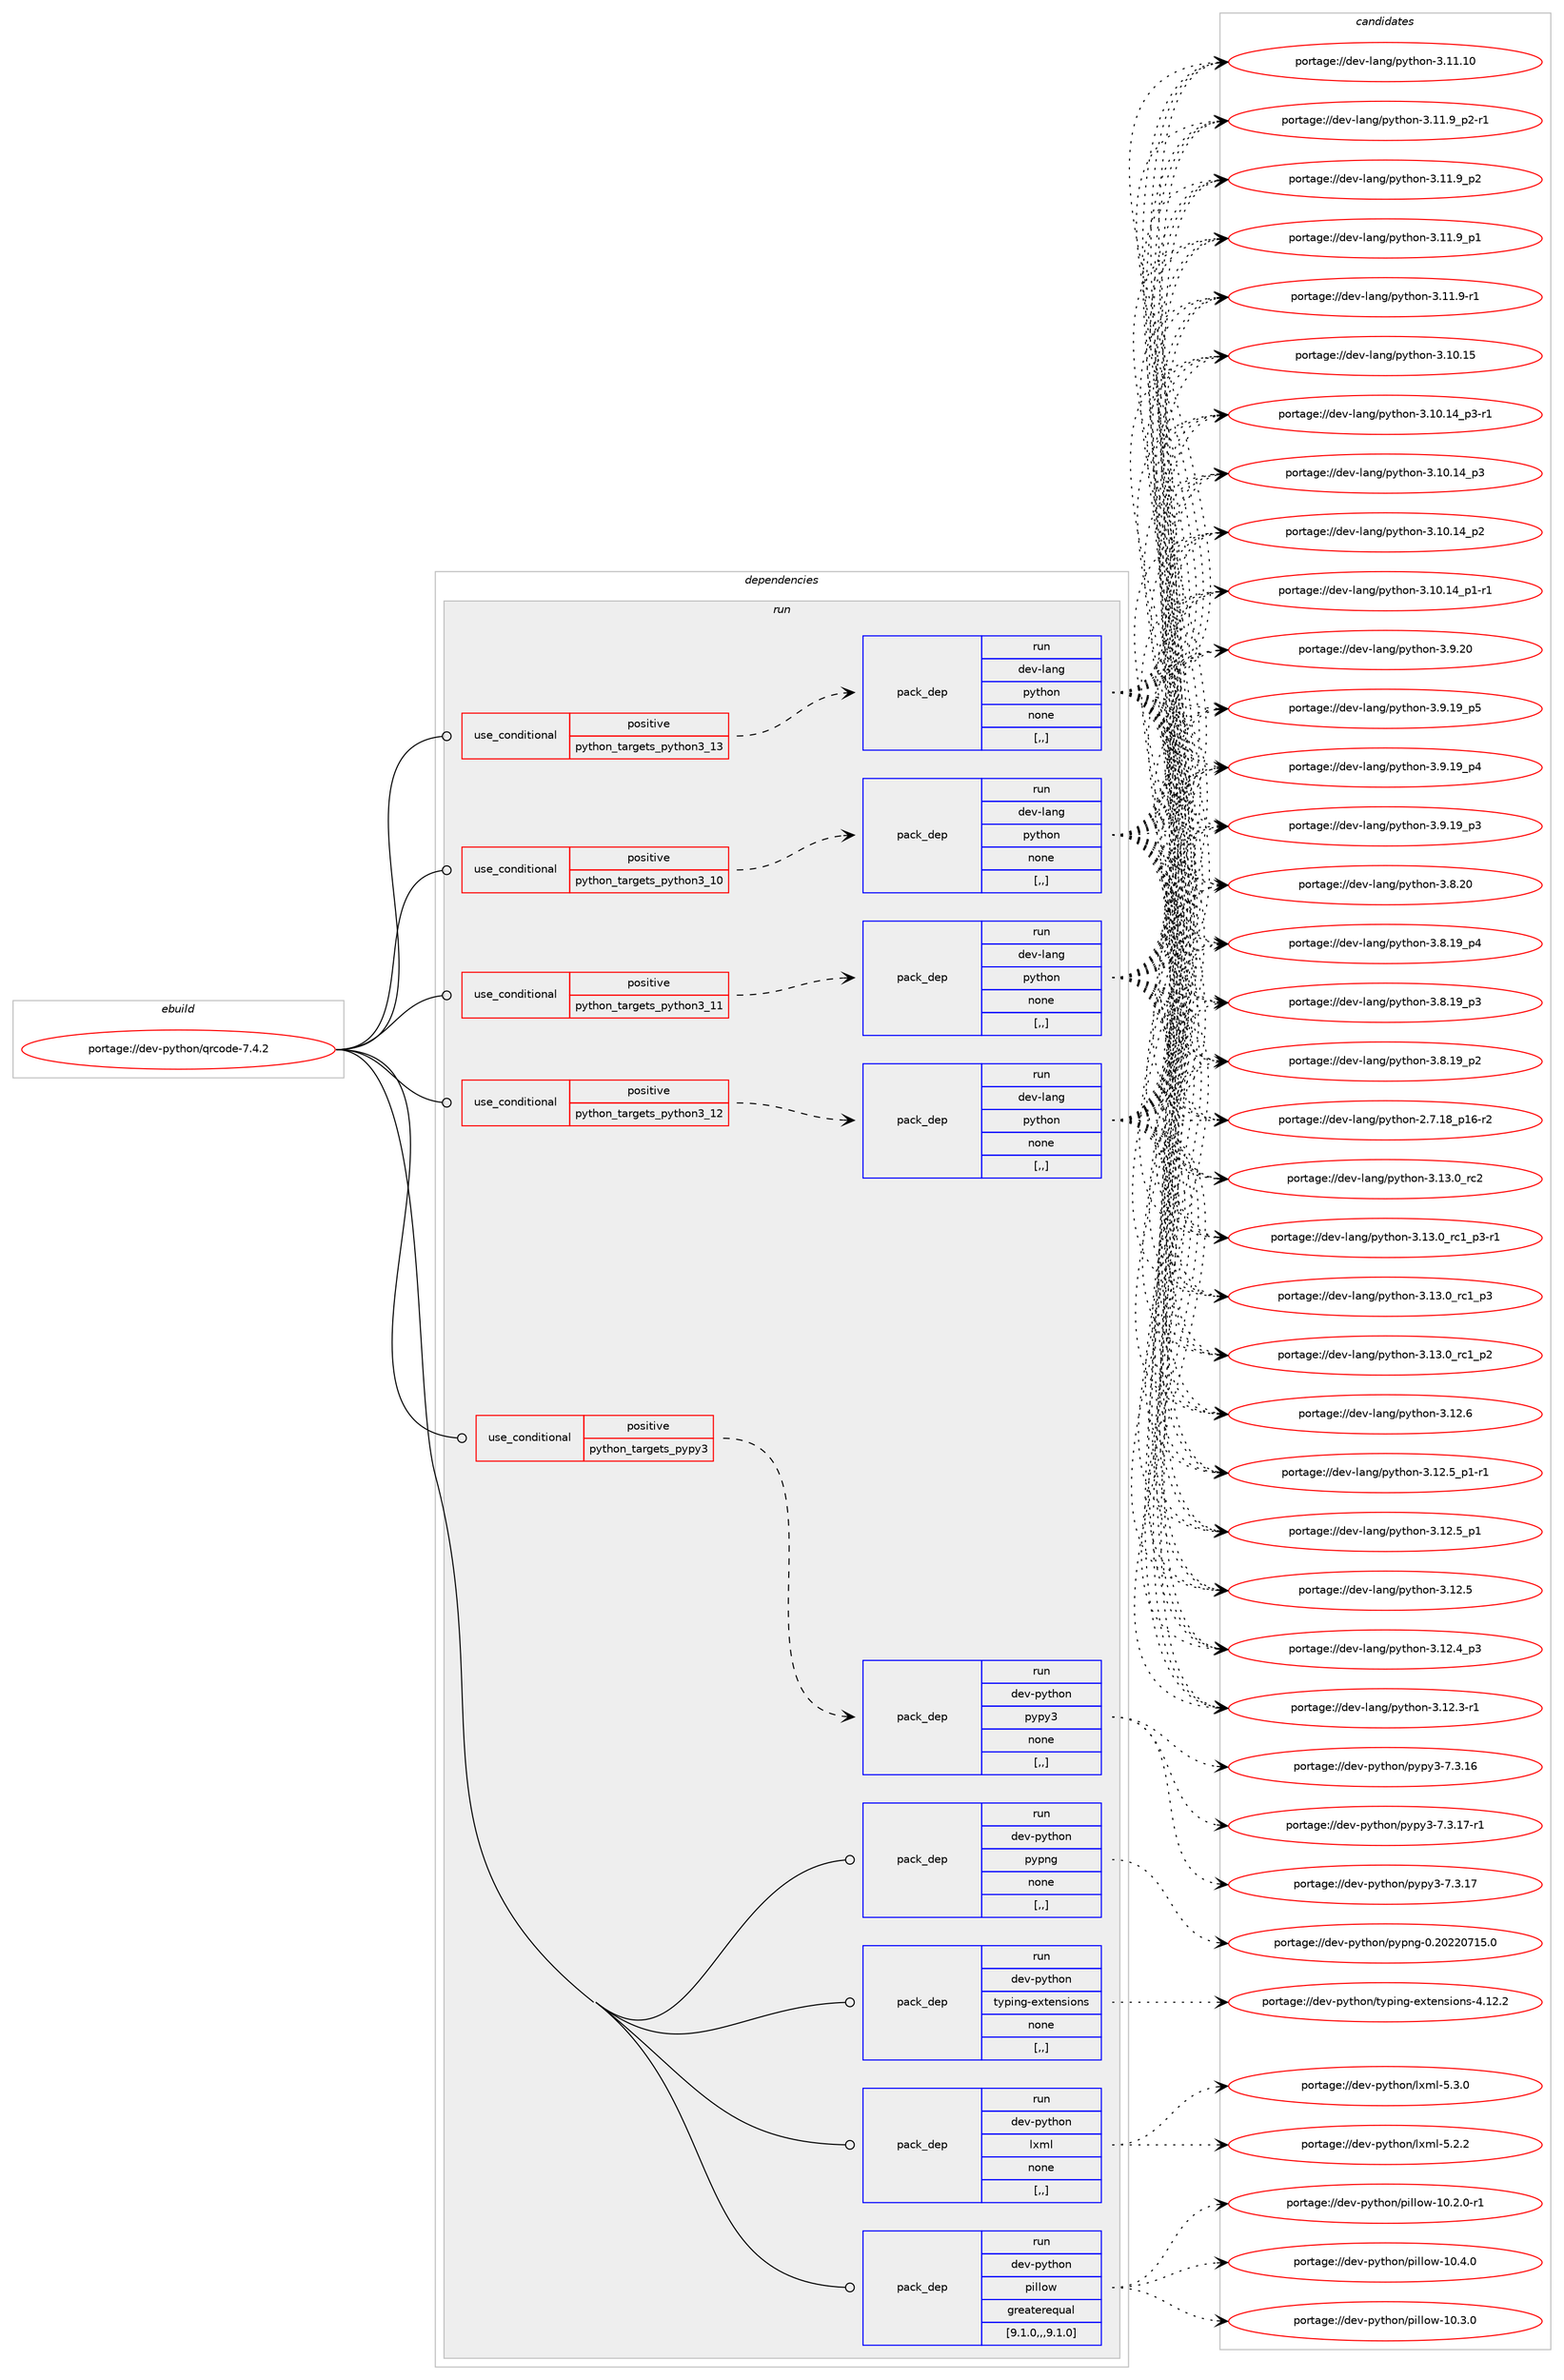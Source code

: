 digraph prolog {

# *************
# Graph options
# *************

newrank=true;
concentrate=true;
compound=true;
graph [rankdir=LR,fontname=Helvetica,fontsize=10,ranksep=1.5];#, ranksep=2.5, nodesep=0.2];
edge  [arrowhead=vee];
node  [fontname=Helvetica,fontsize=10];

# **********
# The ebuild
# **********

subgraph cluster_leftcol {
color=gray;
label=<<i>ebuild</i>>;
id [label="portage://dev-python/qrcode-7.4.2", color=red, width=4, href="../dev-python/qrcode-7.4.2.svg"];
}

# ****************
# The dependencies
# ****************

subgraph cluster_midcol {
color=gray;
label=<<i>dependencies</i>>;
subgraph cluster_compile {
fillcolor="#eeeeee";
style=filled;
label=<<i>compile</i>>;
}
subgraph cluster_compileandrun {
fillcolor="#eeeeee";
style=filled;
label=<<i>compile and run</i>>;
}
subgraph cluster_run {
fillcolor="#eeeeee";
style=filled;
label=<<i>run</i>>;
subgraph cond169404 {
dependency656616 [label=<<TABLE BORDER="0" CELLBORDER="1" CELLSPACING="0" CELLPADDING="4"><TR><TD ROWSPAN="3" CELLPADDING="10">use_conditional</TD></TR><TR><TD>positive</TD></TR><TR><TD>python_targets_pypy3</TD></TR></TABLE>>, shape=none, color=red];
subgraph pack482350 {
dependency656617 [label=<<TABLE BORDER="0" CELLBORDER="1" CELLSPACING="0" CELLPADDING="4" WIDTH="220"><TR><TD ROWSPAN="6" CELLPADDING="30">pack_dep</TD></TR><TR><TD WIDTH="110">run</TD></TR><TR><TD>dev-python</TD></TR><TR><TD>pypy3</TD></TR><TR><TD>none</TD></TR><TR><TD>[,,]</TD></TR></TABLE>>, shape=none, color=blue];
}
dependency656616:e -> dependency656617:w [weight=20,style="dashed",arrowhead="vee"];
}
id:e -> dependency656616:w [weight=20,style="solid",arrowhead="odot"];
subgraph cond169405 {
dependency656618 [label=<<TABLE BORDER="0" CELLBORDER="1" CELLSPACING="0" CELLPADDING="4"><TR><TD ROWSPAN="3" CELLPADDING="10">use_conditional</TD></TR><TR><TD>positive</TD></TR><TR><TD>python_targets_python3_10</TD></TR></TABLE>>, shape=none, color=red];
subgraph pack482351 {
dependency656619 [label=<<TABLE BORDER="0" CELLBORDER="1" CELLSPACING="0" CELLPADDING="4" WIDTH="220"><TR><TD ROWSPAN="6" CELLPADDING="30">pack_dep</TD></TR><TR><TD WIDTH="110">run</TD></TR><TR><TD>dev-lang</TD></TR><TR><TD>python</TD></TR><TR><TD>none</TD></TR><TR><TD>[,,]</TD></TR></TABLE>>, shape=none, color=blue];
}
dependency656618:e -> dependency656619:w [weight=20,style="dashed",arrowhead="vee"];
}
id:e -> dependency656618:w [weight=20,style="solid",arrowhead="odot"];
subgraph cond169406 {
dependency656620 [label=<<TABLE BORDER="0" CELLBORDER="1" CELLSPACING="0" CELLPADDING="4"><TR><TD ROWSPAN="3" CELLPADDING="10">use_conditional</TD></TR><TR><TD>positive</TD></TR><TR><TD>python_targets_python3_11</TD></TR></TABLE>>, shape=none, color=red];
subgraph pack482352 {
dependency656621 [label=<<TABLE BORDER="0" CELLBORDER="1" CELLSPACING="0" CELLPADDING="4" WIDTH="220"><TR><TD ROWSPAN="6" CELLPADDING="30">pack_dep</TD></TR><TR><TD WIDTH="110">run</TD></TR><TR><TD>dev-lang</TD></TR><TR><TD>python</TD></TR><TR><TD>none</TD></TR><TR><TD>[,,]</TD></TR></TABLE>>, shape=none, color=blue];
}
dependency656620:e -> dependency656621:w [weight=20,style="dashed",arrowhead="vee"];
}
id:e -> dependency656620:w [weight=20,style="solid",arrowhead="odot"];
subgraph cond169407 {
dependency656622 [label=<<TABLE BORDER="0" CELLBORDER="1" CELLSPACING="0" CELLPADDING="4"><TR><TD ROWSPAN="3" CELLPADDING="10">use_conditional</TD></TR><TR><TD>positive</TD></TR><TR><TD>python_targets_python3_12</TD></TR></TABLE>>, shape=none, color=red];
subgraph pack482353 {
dependency656623 [label=<<TABLE BORDER="0" CELLBORDER="1" CELLSPACING="0" CELLPADDING="4" WIDTH="220"><TR><TD ROWSPAN="6" CELLPADDING="30">pack_dep</TD></TR><TR><TD WIDTH="110">run</TD></TR><TR><TD>dev-lang</TD></TR><TR><TD>python</TD></TR><TR><TD>none</TD></TR><TR><TD>[,,]</TD></TR></TABLE>>, shape=none, color=blue];
}
dependency656622:e -> dependency656623:w [weight=20,style="dashed",arrowhead="vee"];
}
id:e -> dependency656622:w [weight=20,style="solid",arrowhead="odot"];
subgraph cond169408 {
dependency656624 [label=<<TABLE BORDER="0" CELLBORDER="1" CELLSPACING="0" CELLPADDING="4"><TR><TD ROWSPAN="3" CELLPADDING="10">use_conditional</TD></TR><TR><TD>positive</TD></TR><TR><TD>python_targets_python3_13</TD></TR></TABLE>>, shape=none, color=red];
subgraph pack482354 {
dependency656625 [label=<<TABLE BORDER="0" CELLBORDER="1" CELLSPACING="0" CELLPADDING="4" WIDTH="220"><TR><TD ROWSPAN="6" CELLPADDING="30">pack_dep</TD></TR><TR><TD WIDTH="110">run</TD></TR><TR><TD>dev-lang</TD></TR><TR><TD>python</TD></TR><TR><TD>none</TD></TR><TR><TD>[,,]</TD></TR></TABLE>>, shape=none, color=blue];
}
dependency656624:e -> dependency656625:w [weight=20,style="dashed",arrowhead="vee"];
}
id:e -> dependency656624:w [weight=20,style="solid",arrowhead="odot"];
subgraph pack482355 {
dependency656626 [label=<<TABLE BORDER="0" CELLBORDER="1" CELLSPACING="0" CELLPADDING="4" WIDTH="220"><TR><TD ROWSPAN="6" CELLPADDING="30">pack_dep</TD></TR><TR><TD WIDTH="110">run</TD></TR><TR><TD>dev-python</TD></TR><TR><TD>lxml</TD></TR><TR><TD>none</TD></TR><TR><TD>[,,]</TD></TR></TABLE>>, shape=none, color=blue];
}
id:e -> dependency656626:w [weight=20,style="solid",arrowhead="odot"];
subgraph pack482356 {
dependency656627 [label=<<TABLE BORDER="0" CELLBORDER="1" CELLSPACING="0" CELLPADDING="4" WIDTH="220"><TR><TD ROWSPAN="6" CELLPADDING="30">pack_dep</TD></TR><TR><TD WIDTH="110">run</TD></TR><TR><TD>dev-python</TD></TR><TR><TD>pillow</TD></TR><TR><TD>greaterequal</TD></TR><TR><TD>[9.1.0,,,9.1.0]</TD></TR></TABLE>>, shape=none, color=blue];
}
id:e -> dependency656627:w [weight=20,style="solid",arrowhead="odot"];
subgraph pack482357 {
dependency656628 [label=<<TABLE BORDER="0" CELLBORDER="1" CELLSPACING="0" CELLPADDING="4" WIDTH="220"><TR><TD ROWSPAN="6" CELLPADDING="30">pack_dep</TD></TR><TR><TD WIDTH="110">run</TD></TR><TR><TD>dev-python</TD></TR><TR><TD>pypng</TD></TR><TR><TD>none</TD></TR><TR><TD>[,,]</TD></TR></TABLE>>, shape=none, color=blue];
}
id:e -> dependency656628:w [weight=20,style="solid",arrowhead="odot"];
subgraph pack482358 {
dependency656629 [label=<<TABLE BORDER="0" CELLBORDER="1" CELLSPACING="0" CELLPADDING="4" WIDTH="220"><TR><TD ROWSPAN="6" CELLPADDING="30">pack_dep</TD></TR><TR><TD WIDTH="110">run</TD></TR><TR><TD>dev-python</TD></TR><TR><TD>typing-extensions</TD></TR><TR><TD>none</TD></TR><TR><TD>[,,]</TD></TR></TABLE>>, shape=none, color=blue];
}
id:e -> dependency656629:w [weight=20,style="solid",arrowhead="odot"];
}
}

# **************
# The candidates
# **************

subgraph cluster_choices {
rank=same;
color=gray;
label=<<i>candidates</i>>;

subgraph choice482350 {
color=black;
nodesep=1;
choice100101118451121211161041111104711212111212151455546514649554511449 [label="portage://dev-python/pypy3-7.3.17-r1", color=red, width=4,href="../dev-python/pypy3-7.3.17-r1.svg"];
choice10010111845112121116104111110471121211121215145554651464955 [label="portage://dev-python/pypy3-7.3.17", color=red, width=4,href="../dev-python/pypy3-7.3.17.svg"];
choice10010111845112121116104111110471121211121215145554651464954 [label="portage://dev-python/pypy3-7.3.16", color=red, width=4,href="../dev-python/pypy3-7.3.16.svg"];
dependency656617:e -> choice100101118451121211161041111104711212111212151455546514649554511449:w [style=dotted,weight="100"];
dependency656617:e -> choice10010111845112121116104111110471121211121215145554651464955:w [style=dotted,weight="100"];
dependency656617:e -> choice10010111845112121116104111110471121211121215145554651464954:w [style=dotted,weight="100"];
}
subgraph choice482351 {
color=black;
nodesep=1;
choice10010111845108971101034711212111610411111045514649514648951149950 [label="portage://dev-lang/python-3.13.0_rc2", color=red, width=4,href="../dev-lang/python-3.13.0_rc2.svg"];
choice1001011184510897110103471121211161041111104551464951464895114994995112514511449 [label="portage://dev-lang/python-3.13.0_rc1_p3-r1", color=red, width=4,href="../dev-lang/python-3.13.0_rc1_p3-r1.svg"];
choice100101118451089711010347112121116104111110455146495146489511499499511251 [label="portage://dev-lang/python-3.13.0_rc1_p3", color=red, width=4,href="../dev-lang/python-3.13.0_rc1_p3.svg"];
choice100101118451089711010347112121116104111110455146495146489511499499511250 [label="portage://dev-lang/python-3.13.0_rc1_p2", color=red, width=4,href="../dev-lang/python-3.13.0_rc1_p2.svg"];
choice10010111845108971101034711212111610411111045514649504654 [label="portage://dev-lang/python-3.12.6", color=red, width=4,href="../dev-lang/python-3.12.6.svg"];
choice1001011184510897110103471121211161041111104551464950465395112494511449 [label="portage://dev-lang/python-3.12.5_p1-r1", color=red, width=4,href="../dev-lang/python-3.12.5_p1-r1.svg"];
choice100101118451089711010347112121116104111110455146495046539511249 [label="portage://dev-lang/python-3.12.5_p1", color=red, width=4,href="../dev-lang/python-3.12.5_p1.svg"];
choice10010111845108971101034711212111610411111045514649504653 [label="portage://dev-lang/python-3.12.5", color=red, width=4,href="../dev-lang/python-3.12.5.svg"];
choice100101118451089711010347112121116104111110455146495046529511251 [label="portage://dev-lang/python-3.12.4_p3", color=red, width=4,href="../dev-lang/python-3.12.4_p3.svg"];
choice100101118451089711010347112121116104111110455146495046514511449 [label="portage://dev-lang/python-3.12.3-r1", color=red, width=4,href="../dev-lang/python-3.12.3-r1.svg"];
choice1001011184510897110103471121211161041111104551464949464948 [label="portage://dev-lang/python-3.11.10", color=red, width=4,href="../dev-lang/python-3.11.10.svg"];
choice1001011184510897110103471121211161041111104551464949465795112504511449 [label="portage://dev-lang/python-3.11.9_p2-r1", color=red, width=4,href="../dev-lang/python-3.11.9_p2-r1.svg"];
choice100101118451089711010347112121116104111110455146494946579511250 [label="portage://dev-lang/python-3.11.9_p2", color=red, width=4,href="../dev-lang/python-3.11.9_p2.svg"];
choice100101118451089711010347112121116104111110455146494946579511249 [label="portage://dev-lang/python-3.11.9_p1", color=red, width=4,href="../dev-lang/python-3.11.9_p1.svg"];
choice100101118451089711010347112121116104111110455146494946574511449 [label="portage://dev-lang/python-3.11.9-r1", color=red, width=4,href="../dev-lang/python-3.11.9-r1.svg"];
choice1001011184510897110103471121211161041111104551464948464953 [label="portage://dev-lang/python-3.10.15", color=red, width=4,href="../dev-lang/python-3.10.15.svg"];
choice100101118451089711010347112121116104111110455146494846495295112514511449 [label="portage://dev-lang/python-3.10.14_p3-r1", color=red, width=4,href="../dev-lang/python-3.10.14_p3-r1.svg"];
choice10010111845108971101034711212111610411111045514649484649529511251 [label="portage://dev-lang/python-3.10.14_p3", color=red, width=4,href="../dev-lang/python-3.10.14_p3.svg"];
choice10010111845108971101034711212111610411111045514649484649529511250 [label="portage://dev-lang/python-3.10.14_p2", color=red, width=4,href="../dev-lang/python-3.10.14_p2.svg"];
choice100101118451089711010347112121116104111110455146494846495295112494511449 [label="portage://dev-lang/python-3.10.14_p1-r1", color=red, width=4,href="../dev-lang/python-3.10.14_p1-r1.svg"];
choice10010111845108971101034711212111610411111045514657465048 [label="portage://dev-lang/python-3.9.20", color=red, width=4,href="../dev-lang/python-3.9.20.svg"];
choice100101118451089711010347112121116104111110455146574649579511253 [label="portage://dev-lang/python-3.9.19_p5", color=red, width=4,href="../dev-lang/python-3.9.19_p5.svg"];
choice100101118451089711010347112121116104111110455146574649579511252 [label="portage://dev-lang/python-3.9.19_p4", color=red, width=4,href="../dev-lang/python-3.9.19_p4.svg"];
choice100101118451089711010347112121116104111110455146574649579511251 [label="portage://dev-lang/python-3.9.19_p3", color=red, width=4,href="../dev-lang/python-3.9.19_p3.svg"];
choice10010111845108971101034711212111610411111045514656465048 [label="portage://dev-lang/python-3.8.20", color=red, width=4,href="../dev-lang/python-3.8.20.svg"];
choice100101118451089711010347112121116104111110455146564649579511252 [label="portage://dev-lang/python-3.8.19_p4", color=red, width=4,href="../dev-lang/python-3.8.19_p4.svg"];
choice100101118451089711010347112121116104111110455146564649579511251 [label="portage://dev-lang/python-3.8.19_p3", color=red, width=4,href="../dev-lang/python-3.8.19_p3.svg"];
choice100101118451089711010347112121116104111110455146564649579511250 [label="portage://dev-lang/python-3.8.19_p2", color=red, width=4,href="../dev-lang/python-3.8.19_p2.svg"];
choice100101118451089711010347112121116104111110455046554649569511249544511450 [label="portage://dev-lang/python-2.7.18_p16-r2", color=red, width=4,href="../dev-lang/python-2.7.18_p16-r2.svg"];
dependency656619:e -> choice10010111845108971101034711212111610411111045514649514648951149950:w [style=dotted,weight="100"];
dependency656619:e -> choice1001011184510897110103471121211161041111104551464951464895114994995112514511449:w [style=dotted,weight="100"];
dependency656619:e -> choice100101118451089711010347112121116104111110455146495146489511499499511251:w [style=dotted,weight="100"];
dependency656619:e -> choice100101118451089711010347112121116104111110455146495146489511499499511250:w [style=dotted,weight="100"];
dependency656619:e -> choice10010111845108971101034711212111610411111045514649504654:w [style=dotted,weight="100"];
dependency656619:e -> choice1001011184510897110103471121211161041111104551464950465395112494511449:w [style=dotted,weight="100"];
dependency656619:e -> choice100101118451089711010347112121116104111110455146495046539511249:w [style=dotted,weight="100"];
dependency656619:e -> choice10010111845108971101034711212111610411111045514649504653:w [style=dotted,weight="100"];
dependency656619:e -> choice100101118451089711010347112121116104111110455146495046529511251:w [style=dotted,weight="100"];
dependency656619:e -> choice100101118451089711010347112121116104111110455146495046514511449:w [style=dotted,weight="100"];
dependency656619:e -> choice1001011184510897110103471121211161041111104551464949464948:w [style=dotted,weight="100"];
dependency656619:e -> choice1001011184510897110103471121211161041111104551464949465795112504511449:w [style=dotted,weight="100"];
dependency656619:e -> choice100101118451089711010347112121116104111110455146494946579511250:w [style=dotted,weight="100"];
dependency656619:e -> choice100101118451089711010347112121116104111110455146494946579511249:w [style=dotted,weight="100"];
dependency656619:e -> choice100101118451089711010347112121116104111110455146494946574511449:w [style=dotted,weight="100"];
dependency656619:e -> choice1001011184510897110103471121211161041111104551464948464953:w [style=dotted,weight="100"];
dependency656619:e -> choice100101118451089711010347112121116104111110455146494846495295112514511449:w [style=dotted,weight="100"];
dependency656619:e -> choice10010111845108971101034711212111610411111045514649484649529511251:w [style=dotted,weight="100"];
dependency656619:e -> choice10010111845108971101034711212111610411111045514649484649529511250:w [style=dotted,weight="100"];
dependency656619:e -> choice100101118451089711010347112121116104111110455146494846495295112494511449:w [style=dotted,weight="100"];
dependency656619:e -> choice10010111845108971101034711212111610411111045514657465048:w [style=dotted,weight="100"];
dependency656619:e -> choice100101118451089711010347112121116104111110455146574649579511253:w [style=dotted,weight="100"];
dependency656619:e -> choice100101118451089711010347112121116104111110455146574649579511252:w [style=dotted,weight="100"];
dependency656619:e -> choice100101118451089711010347112121116104111110455146574649579511251:w [style=dotted,weight="100"];
dependency656619:e -> choice10010111845108971101034711212111610411111045514656465048:w [style=dotted,weight="100"];
dependency656619:e -> choice100101118451089711010347112121116104111110455146564649579511252:w [style=dotted,weight="100"];
dependency656619:e -> choice100101118451089711010347112121116104111110455146564649579511251:w [style=dotted,weight="100"];
dependency656619:e -> choice100101118451089711010347112121116104111110455146564649579511250:w [style=dotted,weight="100"];
dependency656619:e -> choice100101118451089711010347112121116104111110455046554649569511249544511450:w [style=dotted,weight="100"];
}
subgraph choice482352 {
color=black;
nodesep=1;
choice10010111845108971101034711212111610411111045514649514648951149950 [label="portage://dev-lang/python-3.13.0_rc2", color=red, width=4,href="../dev-lang/python-3.13.0_rc2.svg"];
choice1001011184510897110103471121211161041111104551464951464895114994995112514511449 [label="portage://dev-lang/python-3.13.0_rc1_p3-r1", color=red, width=4,href="../dev-lang/python-3.13.0_rc1_p3-r1.svg"];
choice100101118451089711010347112121116104111110455146495146489511499499511251 [label="portage://dev-lang/python-3.13.0_rc1_p3", color=red, width=4,href="../dev-lang/python-3.13.0_rc1_p3.svg"];
choice100101118451089711010347112121116104111110455146495146489511499499511250 [label="portage://dev-lang/python-3.13.0_rc1_p2", color=red, width=4,href="../dev-lang/python-3.13.0_rc1_p2.svg"];
choice10010111845108971101034711212111610411111045514649504654 [label="portage://dev-lang/python-3.12.6", color=red, width=4,href="../dev-lang/python-3.12.6.svg"];
choice1001011184510897110103471121211161041111104551464950465395112494511449 [label="portage://dev-lang/python-3.12.5_p1-r1", color=red, width=4,href="../dev-lang/python-3.12.5_p1-r1.svg"];
choice100101118451089711010347112121116104111110455146495046539511249 [label="portage://dev-lang/python-3.12.5_p1", color=red, width=4,href="../dev-lang/python-3.12.5_p1.svg"];
choice10010111845108971101034711212111610411111045514649504653 [label="portage://dev-lang/python-3.12.5", color=red, width=4,href="../dev-lang/python-3.12.5.svg"];
choice100101118451089711010347112121116104111110455146495046529511251 [label="portage://dev-lang/python-3.12.4_p3", color=red, width=4,href="../dev-lang/python-3.12.4_p3.svg"];
choice100101118451089711010347112121116104111110455146495046514511449 [label="portage://dev-lang/python-3.12.3-r1", color=red, width=4,href="../dev-lang/python-3.12.3-r1.svg"];
choice1001011184510897110103471121211161041111104551464949464948 [label="portage://dev-lang/python-3.11.10", color=red, width=4,href="../dev-lang/python-3.11.10.svg"];
choice1001011184510897110103471121211161041111104551464949465795112504511449 [label="portage://dev-lang/python-3.11.9_p2-r1", color=red, width=4,href="../dev-lang/python-3.11.9_p2-r1.svg"];
choice100101118451089711010347112121116104111110455146494946579511250 [label="portage://dev-lang/python-3.11.9_p2", color=red, width=4,href="../dev-lang/python-3.11.9_p2.svg"];
choice100101118451089711010347112121116104111110455146494946579511249 [label="portage://dev-lang/python-3.11.9_p1", color=red, width=4,href="../dev-lang/python-3.11.9_p1.svg"];
choice100101118451089711010347112121116104111110455146494946574511449 [label="portage://dev-lang/python-3.11.9-r1", color=red, width=4,href="../dev-lang/python-3.11.9-r1.svg"];
choice1001011184510897110103471121211161041111104551464948464953 [label="portage://dev-lang/python-3.10.15", color=red, width=4,href="../dev-lang/python-3.10.15.svg"];
choice100101118451089711010347112121116104111110455146494846495295112514511449 [label="portage://dev-lang/python-3.10.14_p3-r1", color=red, width=4,href="../dev-lang/python-3.10.14_p3-r1.svg"];
choice10010111845108971101034711212111610411111045514649484649529511251 [label="portage://dev-lang/python-3.10.14_p3", color=red, width=4,href="../dev-lang/python-3.10.14_p3.svg"];
choice10010111845108971101034711212111610411111045514649484649529511250 [label="portage://dev-lang/python-3.10.14_p2", color=red, width=4,href="../dev-lang/python-3.10.14_p2.svg"];
choice100101118451089711010347112121116104111110455146494846495295112494511449 [label="portage://dev-lang/python-3.10.14_p1-r1", color=red, width=4,href="../dev-lang/python-3.10.14_p1-r1.svg"];
choice10010111845108971101034711212111610411111045514657465048 [label="portage://dev-lang/python-3.9.20", color=red, width=4,href="../dev-lang/python-3.9.20.svg"];
choice100101118451089711010347112121116104111110455146574649579511253 [label="portage://dev-lang/python-3.9.19_p5", color=red, width=4,href="../dev-lang/python-3.9.19_p5.svg"];
choice100101118451089711010347112121116104111110455146574649579511252 [label="portage://dev-lang/python-3.9.19_p4", color=red, width=4,href="../dev-lang/python-3.9.19_p4.svg"];
choice100101118451089711010347112121116104111110455146574649579511251 [label="portage://dev-lang/python-3.9.19_p3", color=red, width=4,href="../dev-lang/python-3.9.19_p3.svg"];
choice10010111845108971101034711212111610411111045514656465048 [label="portage://dev-lang/python-3.8.20", color=red, width=4,href="../dev-lang/python-3.8.20.svg"];
choice100101118451089711010347112121116104111110455146564649579511252 [label="portage://dev-lang/python-3.8.19_p4", color=red, width=4,href="../dev-lang/python-3.8.19_p4.svg"];
choice100101118451089711010347112121116104111110455146564649579511251 [label="portage://dev-lang/python-3.8.19_p3", color=red, width=4,href="../dev-lang/python-3.8.19_p3.svg"];
choice100101118451089711010347112121116104111110455146564649579511250 [label="portage://dev-lang/python-3.8.19_p2", color=red, width=4,href="../dev-lang/python-3.8.19_p2.svg"];
choice100101118451089711010347112121116104111110455046554649569511249544511450 [label="portage://dev-lang/python-2.7.18_p16-r2", color=red, width=4,href="../dev-lang/python-2.7.18_p16-r2.svg"];
dependency656621:e -> choice10010111845108971101034711212111610411111045514649514648951149950:w [style=dotted,weight="100"];
dependency656621:e -> choice1001011184510897110103471121211161041111104551464951464895114994995112514511449:w [style=dotted,weight="100"];
dependency656621:e -> choice100101118451089711010347112121116104111110455146495146489511499499511251:w [style=dotted,weight="100"];
dependency656621:e -> choice100101118451089711010347112121116104111110455146495146489511499499511250:w [style=dotted,weight="100"];
dependency656621:e -> choice10010111845108971101034711212111610411111045514649504654:w [style=dotted,weight="100"];
dependency656621:e -> choice1001011184510897110103471121211161041111104551464950465395112494511449:w [style=dotted,weight="100"];
dependency656621:e -> choice100101118451089711010347112121116104111110455146495046539511249:w [style=dotted,weight="100"];
dependency656621:e -> choice10010111845108971101034711212111610411111045514649504653:w [style=dotted,weight="100"];
dependency656621:e -> choice100101118451089711010347112121116104111110455146495046529511251:w [style=dotted,weight="100"];
dependency656621:e -> choice100101118451089711010347112121116104111110455146495046514511449:w [style=dotted,weight="100"];
dependency656621:e -> choice1001011184510897110103471121211161041111104551464949464948:w [style=dotted,weight="100"];
dependency656621:e -> choice1001011184510897110103471121211161041111104551464949465795112504511449:w [style=dotted,weight="100"];
dependency656621:e -> choice100101118451089711010347112121116104111110455146494946579511250:w [style=dotted,weight="100"];
dependency656621:e -> choice100101118451089711010347112121116104111110455146494946579511249:w [style=dotted,weight="100"];
dependency656621:e -> choice100101118451089711010347112121116104111110455146494946574511449:w [style=dotted,weight="100"];
dependency656621:e -> choice1001011184510897110103471121211161041111104551464948464953:w [style=dotted,weight="100"];
dependency656621:e -> choice100101118451089711010347112121116104111110455146494846495295112514511449:w [style=dotted,weight="100"];
dependency656621:e -> choice10010111845108971101034711212111610411111045514649484649529511251:w [style=dotted,weight="100"];
dependency656621:e -> choice10010111845108971101034711212111610411111045514649484649529511250:w [style=dotted,weight="100"];
dependency656621:e -> choice100101118451089711010347112121116104111110455146494846495295112494511449:w [style=dotted,weight="100"];
dependency656621:e -> choice10010111845108971101034711212111610411111045514657465048:w [style=dotted,weight="100"];
dependency656621:e -> choice100101118451089711010347112121116104111110455146574649579511253:w [style=dotted,weight="100"];
dependency656621:e -> choice100101118451089711010347112121116104111110455146574649579511252:w [style=dotted,weight="100"];
dependency656621:e -> choice100101118451089711010347112121116104111110455146574649579511251:w [style=dotted,weight="100"];
dependency656621:e -> choice10010111845108971101034711212111610411111045514656465048:w [style=dotted,weight="100"];
dependency656621:e -> choice100101118451089711010347112121116104111110455146564649579511252:w [style=dotted,weight="100"];
dependency656621:e -> choice100101118451089711010347112121116104111110455146564649579511251:w [style=dotted,weight="100"];
dependency656621:e -> choice100101118451089711010347112121116104111110455146564649579511250:w [style=dotted,weight="100"];
dependency656621:e -> choice100101118451089711010347112121116104111110455046554649569511249544511450:w [style=dotted,weight="100"];
}
subgraph choice482353 {
color=black;
nodesep=1;
choice10010111845108971101034711212111610411111045514649514648951149950 [label="portage://dev-lang/python-3.13.0_rc2", color=red, width=4,href="../dev-lang/python-3.13.0_rc2.svg"];
choice1001011184510897110103471121211161041111104551464951464895114994995112514511449 [label="portage://dev-lang/python-3.13.0_rc1_p3-r1", color=red, width=4,href="../dev-lang/python-3.13.0_rc1_p3-r1.svg"];
choice100101118451089711010347112121116104111110455146495146489511499499511251 [label="portage://dev-lang/python-3.13.0_rc1_p3", color=red, width=4,href="../dev-lang/python-3.13.0_rc1_p3.svg"];
choice100101118451089711010347112121116104111110455146495146489511499499511250 [label="portage://dev-lang/python-3.13.0_rc1_p2", color=red, width=4,href="../dev-lang/python-3.13.0_rc1_p2.svg"];
choice10010111845108971101034711212111610411111045514649504654 [label="portage://dev-lang/python-3.12.6", color=red, width=4,href="../dev-lang/python-3.12.6.svg"];
choice1001011184510897110103471121211161041111104551464950465395112494511449 [label="portage://dev-lang/python-3.12.5_p1-r1", color=red, width=4,href="../dev-lang/python-3.12.5_p1-r1.svg"];
choice100101118451089711010347112121116104111110455146495046539511249 [label="portage://dev-lang/python-3.12.5_p1", color=red, width=4,href="../dev-lang/python-3.12.5_p1.svg"];
choice10010111845108971101034711212111610411111045514649504653 [label="portage://dev-lang/python-3.12.5", color=red, width=4,href="../dev-lang/python-3.12.5.svg"];
choice100101118451089711010347112121116104111110455146495046529511251 [label="portage://dev-lang/python-3.12.4_p3", color=red, width=4,href="../dev-lang/python-3.12.4_p3.svg"];
choice100101118451089711010347112121116104111110455146495046514511449 [label="portage://dev-lang/python-3.12.3-r1", color=red, width=4,href="../dev-lang/python-3.12.3-r1.svg"];
choice1001011184510897110103471121211161041111104551464949464948 [label="portage://dev-lang/python-3.11.10", color=red, width=4,href="../dev-lang/python-3.11.10.svg"];
choice1001011184510897110103471121211161041111104551464949465795112504511449 [label="portage://dev-lang/python-3.11.9_p2-r1", color=red, width=4,href="../dev-lang/python-3.11.9_p2-r1.svg"];
choice100101118451089711010347112121116104111110455146494946579511250 [label="portage://dev-lang/python-3.11.9_p2", color=red, width=4,href="../dev-lang/python-3.11.9_p2.svg"];
choice100101118451089711010347112121116104111110455146494946579511249 [label="portage://dev-lang/python-3.11.9_p1", color=red, width=4,href="../dev-lang/python-3.11.9_p1.svg"];
choice100101118451089711010347112121116104111110455146494946574511449 [label="portage://dev-lang/python-3.11.9-r1", color=red, width=4,href="../dev-lang/python-3.11.9-r1.svg"];
choice1001011184510897110103471121211161041111104551464948464953 [label="portage://dev-lang/python-3.10.15", color=red, width=4,href="../dev-lang/python-3.10.15.svg"];
choice100101118451089711010347112121116104111110455146494846495295112514511449 [label="portage://dev-lang/python-3.10.14_p3-r1", color=red, width=4,href="../dev-lang/python-3.10.14_p3-r1.svg"];
choice10010111845108971101034711212111610411111045514649484649529511251 [label="portage://dev-lang/python-3.10.14_p3", color=red, width=4,href="../dev-lang/python-3.10.14_p3.svg"];
choice10010111845108971101034711212111610411111045514649484649529511250 [label="portage://dev-lang/python-3.10.14_p2", color=red, width=4,href="../dev-lang/python-3.10.14_p2.svg"];
choice100101118451089711010347112121116104111110455146494846495295112494511449 [label="portage://dev-lang/python-3.10.14_p1-r1", color=red, width=4,href="../dev-lang/python-3.10.14_p1-r1.svg"];
choice10010111845108971101034711212111610411111045514657465048 [label="portage://dev-lang/python-3.9.20", color=red, width=4,href="../dev-lang/python-3.9.20.svg"];
choice100101118451089711010347112121116104111110455146574649579511253 [label="portage://dev-lang/python-3.9.19_p5", color=red, width=4,href="../dev-lang/python-3.9.19_p5.svg"];
choice100101118451089711010347112121116104111110455146574649579511252 [label="portage://dev-lang/python-3.9.19_p4", color=red, width=4,href="../dev-lang/python-3.9.19_p4.svg"];
choice100101118451089711010347112121116104111110455146574649579511251 [label="portage://dev-lang/python-3.9.19_p3", color=red, width=4,href="../dev-lang/python-3.9.19_p3.svg"];
choice10010111845108971101034711212111610411111045514656465048 [label="portage://dev-lang/python-3.8.20", color=red, width=4,href="../dev-lang/python-3.8.20.svg"];
choice100101118451089711010347112121116104111110455146564649579511252 [label="portage://dev-lang/python-3.8.19_p4", color=red, width=4,href="../dev-lang/python-3.8.19_p4.svg"];
choice100101118451089711010347112121116104111110455146564649579511251 [label="portage://dev-lang/python-3.8.19_p3", color=red, width=4,href="../dev-lang/python-3.8.19_p3.svg"];
choice100101118451089711010347112121116104111110455146564649579511250 [label="portage://dev-lang/python-3.8.19_p2", color=red, width=4,href="../dev-lang/python-3.8.19_p2.svg"];
choice100101118451089711010347112121116104111110455046554649569511249544511450 [label="portage://dev-lang/python-2.7.18_p16-r2", color=red, width=4,href="../dev-lang/python-2.7.18_p16-r2.svg"];
dependency656623:e -> choice10010111845108971101034711212111610411111045514649514648951149950:w [style=dotted,weight="100"];
dependency656623:e -> choice1001011184510897110103471121211161041111104551464951464895114994995112514511449:w [style=dotted,weight="100"];
dependency656623:e -> choice100101118451089711010347112121116104111110455146495146489511499499511251:w [style=dotted,weight="100"];
dependency656623:e -> choice100101118451089711010347112121116104111110455146495146489511499499511250:w [style=dotted,weight="100"];
dependency656623:e -> choice10010111845108971101034711212111610411111045514649504654:w [style=dotted,weight="100"];
dependency656623:e -> choice1001011184510897110103471121211161041111104551464950465395112494511449:w [style=dotted,weight="100"];
dependency656623:e -> choice100101118451089711010347112121116104111110455146495046539511249:w [style=dotted,weight="100"];
dependency656623:e -> choice10010111845108971101034711212111610411111045514649504653:w [style=dotted,weight="100"];
dependency656623:e -> choice100101118451089711010347112121116104111110455146495046529511251:w [style=dotted,weight="100"];
dependency656623:e -> choice100101118451089711010347112121116104111110455146495046514511449:w [style=dotted,weight="100"];
dependency656623:e -> choice1001011184510897110103471121211161041111104551464949464948:w [style=dotted,weight="100"];
dependency656623:e -> choice1001011184510897110103471121211161041111104551464949465795112504511449:w [style=dotted,weight="100"];
dependency656623:e -> choice100101118451089711010347112121116104111110455146494946579511250:w [style=dotted,weight="100"];
dependency656623:e -> choice100101118451089711010347112121116104111110455146494946579511249:w [style=dotted,weight="100"];
dependency656623:e -> choice100101118451089711010347112121116104111110455146494946574511449:w [style=dotted,weight="100"];
dependency656623:e -> choice1001011184510897110103471121211161041111104551464948464953:w [style=dotted,weight="100"];
dependency656623:e -> choice100101118451089711010347112121116104111110455146494846495295112514511449:w [style=dotted,weight="100"];
dependency656623:e -> choice10010111845108971101034711212111610411111045514649484649529511251:w [style=dotted,weight="100"];
dependency656623:e -> choice10010111845108971101034711212111610411111045514649484649529511250:w [style=dotted,weight="100"];
dependency656623:e -> choice100101118451089711010347112121116104111110455146494846495295112494511449:w [style=dotted,weight="100"];
dependency656623:e -> choice10010111845108971101034711212111610411111045514657465048:w [style=dotted,weight="100"];
dependency656623:e -> choice100101118451089711010347112121116104111110455146574649579511253:w [style=dotted,weight="100"];
dependency656623:e -> choice100101118451089711010347112121116104111110455146574649579511252:w [style=dotted,weight="100"];
dependency656623:e -> choice100101118451089711010347112121116104111110455146574649579511251:w [style=dotted,weight="100"];
dependency656623:e -> choice10010111845108971101034711212111610411111045514656465048:w [style=dotted,weight="100"];
dependency656623:e -> choice100101118451089711010347112121116104111110455146564649579511252:w [style=dotted,weight="100"];
dependency656623:e -> choice100101118451089711010347112121116104111110455146564649579511251:w [style=dotted,weight="100"];
dependency656623:e -> choice100101118451089711010347112121116104111110455146564649579511250:w [style=dotted,weight="100"];
dependency656623:e -> choice100101118451089711010347112121116104111110455046554649569511249544511450:w [style=dotted,weight="100"];
}
subgraph choice482354 {
color=black;
nodesep=1;
choice10010111845108971101034711212111610411111045514649514648951149950 [label="portage://dev-lang/python-3.13.0_rc2", color=red, width=4,href="../dev-lang/python-3.13.0_rc2.svg"];
choice1001011184510897110103471121211161041111104551464951464895114994995112514511449 [label="portage://dev-lang/python-3.13.0_rc1_p3-r1", color=red, width=4,href="../dev-lang/python-3.13.0_rc1_p3-r1.svg"];
choice100101118451089711010347112121116104111110455146495146489511499499511251 [label="portage://dev-lang/python-3.13.0_rc1_p3", color=red, width=4,href="../dev-lang/python-3.13.0_rc1_p3.svg"];
choice100101118451089711010347112121116104111110455146495146489511499499511250 [label="portage://dev-lang/python-3.13.0_rc1_p2", color=red, width=4,href="../dev-lang/python-3.13.0_rc1_p2.svg"];
choice10010111845108971101034711212111610411111045514649504654 [label="portage://dev-lang/python-3.12.6", color=red, width=4,href="../dev-lang/python-3.12.6.svg"];
choice1001011184510897110103471121211161041111104551464950465395112494511449 [label="portage://dev-lang/python-3.12.5_p1-r1", color=red, width=4,href="../dev-lang/python-3.12.5_p1-r1.svg"];
choice100101118451089711010347112121116104111110455146495046539511249 [label="portage://dev-lang/python-3.12.5_p1", color=red, width=4,href="../dev-lang/python-3.12.5_p1.svg"];
choice10010111845108971101034711212111610411111045514649504653 [label="portage://dev-lang/python-3.12.5", color=red, width=4,href="../dev-lang/python-3.12.5.svg"];
choice100101118451089711010347112121116104111110455146495046529511251 [label="portage://dev-lang/python-3.12.4_p3", color=red, width=4,href="../dev-lang/python-3.12.4_p3.svg"];
choice100101118451089711010347112121116104111110455146495046514511449 [label="portage://dev-lang/python-3.12.3-r1", color=red, width=4,href="../dev-lang/python-3.12.3-r1.svg"];
choice1001011184510897110103471121211161041111104551464949464948 [label="portage://dev-lang/python-3.11.10", color=red, width=4,href="../dev-lang/python-3.11.10.svg"];
choice1001011184510897110103471121211161041111104551464949465795112504511449 [label="portage://dev-lang/python-3.11.9_p2-r1", color=red, width=4,href="../dev-lang/python-3.11.9_p2-r1.svg"];
choice100101118451089711010347112121116104111110455146494946579511250 [label="portage://dev-lang/python-3.11.9_p2", color=red, width=4,href="../dev-lang/python-3.11.9_p2.svg"];
choice100101118451089711010347112121116104111110455146494946579511249 [label="portage://dev-lang/python-3.11.9_p1", color=red, width=4,href="../dev-lang/python-3.11.9_p1.svg"];
choice100101118451089711010347112121116104111110455146494946574511449 [label="portage://dev-lang/python-3.11.9-r1", color=red, width=4,href="../dev-lang/python-3.11.9-r1.svg"];
choice1001011184510897110103471121211161041111104551464948464953 [label="portage://dev-lang/python-3.10.15", color=red, width=4,href="../dev-lang/python-3.10.15.svg"];
choice100101118451089711010347112121116104111110455146494846495295112514511449 [label="portage://dev-lang/python-3.10.14_p3-r1", color=red, width=4,href="../dev-lang/python-3.10.14_p3-r1.svg"];
choice10010111845108971101034711212111610411111045514649484649529511251 [label="portage://dev-lang/python-3.10.14_p3", color=red, width=4,href="../dev-lang/python-3.10.14_p3.svg"];
choice10010111845108971101034711212111610411111045514649484649529511250 [label="portage://dev-lang/python-3.10.14_p2", color=red, width=4,href="../dev-lang/python-3.10.14_p2.svg"];
choice100101118451089711010347112121116104111110455146494846495295112494511449 [label="portage://dev-lang/python-3.10.14_p1-r1", color=red, width=4,href="../dev-lang/python-3.10.14_p1-r1.svg"];
choice10010111845108971101034711212111610411111045514657465048 [label="portage://dev-lang/python-3.9.20", color=red, width=4,href="../dev-lang/python-3.9.20.svg"];
choice100101118451089711010347112121116104111110455146574649579511253 [label="portage://dev-lang/python-3.9.19_p5", color=red, width=4,href="../dev-lang/python-3.9.19_p5.svg"];
choice100101118451089711010347112121116104111110455146574649579511252 [label="portage://dev-lang/python-3.9.19_p4", color=red, width=4,href="../dev-lang/python-3.9.19_p4.svg"];
choice100101118451089711010347112121116104111110455146574649579511251 [label="portage://dev-lang/python-3.9.19_p3", color=red, width=4,href="../dev-lang/python-3.9.19_p3.svg"];
choice10010111845108971101034711212111610411111045514656465048 [label="portage://dev-lang/python-3.8.20", color=red, width=4,href="../dev-lang/python-3.8.20.svg"];
choice100101118451089711010347112121116104111110455146564649579511252 [label="portage://dev-lang/python-3.8.19_p4", color=red, width=4,href="../dev-lang/python-3.8.19_p4.svg"];
choice100101118451089711010347112121116104111110455146564649579511251 [label="portage://dev-lang/python-3.8.19_p3", color=red, width=4,href="../dev-lang/python-3.8.19_p3.svg"];
choice100101118451089711010347112121116104111110455146564649579511250 [label="portage://dev-lang/python-3.8.19_p2", color=red, width=4,href="../dev-lang/python-3.8.19_p2.svg"];
choice100101118451089711010347112121116104111110455046554649569511249544511450 [label="portage://dev-lang/python-2.7.18_p16-r2", color=red, width=4,href="../dev-lang/python-2.7.18_p16-r2.svg"];
dependency656625:e -> choice10010111845108971101034711212111610411111045514649514648951149950:w [style=dotted,weight="100"];
dependency656625:e -> choice1001011184510897110103471121211161041111104551464951464895114994995112514511449:w [style=dotted,weight="100"];
dependency656625:e -> choice100101118451089711010347112121116104111110455146495146489511499499511251:w [style=dotted,weight="100"];
dependency656625:e -> choice100101118451089711010347112121116104111110455146495146489511499499511250:w [style=dotted,weight="100"];
dependency656625:e -> choice10010111845108971101034711212111610411111045514649504654:w [style=dotted,weight="100"];
dependency656625:e -> choice1001011184510897110103471121211161041111104551464950465395112494511449:w [style=dotted,weight="100"];
dependency656625:e -> choice100101118451089711010347112121116104111110455146495046539511249:w [style=dotted,weight="100"];
dependency656625:e -> choice10010111845108971101034711212111610411111045514649504653:w [style=dotted,weight="100"];
dependency656625:e -> choice100101118451089711010347112121116104111110455146495046529511251:w [style=dotted,weight="100"];
dependency656625:e -> choice100101118451089711010347112121116104111110455146495046514511449:w [style=dotted,weight="100"];
dependency656625:e -> choice1001011184510897110103471121211161041111104551464949464948:w [style=dotted,weight="100"];
dependency656625:e -> choice1001011184510897110103471121211161041111104551464949465795112504511449:w [style=dotted,weight="100"];
dependency656625:e -> choice100101118451089711010347112121116104111110455146494946579511250:w [style=dotted,weight="100"];
dependency656625:e -> choice100101118451089711010347112121116104111110455146494946579511249:w [style=dotted,weight="100"];
dependency656625:e -> choice100101118451089711010347112121116104111110455146494946574511449:w [style=dotted,weight="100"];
dependency656625:e -> choice1001011184510897110103471121211161041111104551464948464953:w [style=dotted,weight="100"];
dependency656625:e -> choice100101118451089711010347112121116104111110455146494846495295112514511449:w [style=dotted,weight="100"];
dependency656625:e -> choice10010111845108971101034711212111610411111045514649484649529511251:w [style=dotted,weight="100"];
dependency656625:e -> choice10010111845108971101034711212111610411111045514649484649529511250:w [style=dotted,weight="100"];
dependency656625:e -> choice100101118451089711010347112121116104111110455146494846495295112494511449:w [style=dotted,weight="100"];
dependency656625:e -> choice10010111845108971101034711212111610411111045514657465048:w [style=dotted,weight="100"];
dependency656625:e -> choice100101118451089711010347112121116104111110455146574649579511253:w [style=dotted,weight="100"];
dependency656625:e -> choice100101118451089711010347112121116104111110455146574649579511252:w [style=dotted,weight="100"];
dependency656625:e -> choice100101118451089711010347112121116104111110455146574649579511251:w [style=dotted,weight="100"];
dependency656625:e -> choice10010111845108971101034711212111610411111045514656465048:w [style=dotted,weight="100"];
dependency656625:e -> choice100101118451089711010347112121116104111110455146564649579511252:w [style=dotted,weight="100"];
dependency656625:e -> choice100101118451089711010347112121116104111110455146564649579511251:w [style=dotted,weight="100"];
dependency656625:e -> choice100101118451089711010347112121116104111110455146564649579511250:w [style=dotted,weight="100"];
dependency656625:e -> choice100101118451089711010347112121116104111110455046554649569511249544511450:w [style=dotted,weight="100"];
}
subgraph choice482355 {
color=black;
nodesep=1;
choice1001011184511212111610411111047108120109108455346514648 [label="portage://dev-python/lxml-5.3.0", color=red, width=4,href="../dev-python/lxml-5.3.0.svg"];
choice1001011184511212111610411111047108120109108455346504650 [label="portage://dev-python/lxml-5.2.2", color=red, width=4,href="../dev-python/lxml-5.2.2.svg"];
dependency656626:e -> choice1001011184511212111610411111047108120109108455346514648:w [style=dotted,weight="100"];
dependency656626:e -> choice1001011184511212111610411111047108120109108455346504650:w [style=dotted,weight="100"];
}
subgraph choice482356 {
color=black;
nodesep=1;
choice100101118451121211161041111104711210510810811111945494846524648 [label="portage://dev-python/pillow-10.4.0", color=red, width=4,href="../dev-python/pillow-10.4.0.svg"];
choice100101118451121211161041111104711210510810811111945494846514648 [label="portage://dev-python/pillow-10.3.0", color=red, width=4,href="../dev-python/pillow-10.3.0.svg"];
choice1001011184511212111610411111047112105108108111119454948465046484511449 [label="portage://dev-python/pillow-10.2.0-r1", color=red, width=4,href="../dev-python/pillow-10.2.0-r1.svg"];
dependency656627:e -> choice100101118451121211161041111104711210510810811111945494846524648:w [style=dotted,weight="100"];
dependency656627:e -> choice100101118451121211161041111104711210510810811111945494846514648:w [style=dotted,weight="100"];
dependency656627:e -> choice1001011184511212111610411111047112105108108111119454948465046484511449:w [style=dotted,weight="100"];
}
subgraph choice482357 {
color=black;
nodesep=1;
choice100101118451121211161041111104711212111211010345484650485050485549534648 [label="portage://dev-python/pypng-0.20220715.0", color=red, width=4,href="../dev-python/pypng-0.20220715.0.svg"];
dependency656628:e -> choice100101118451121211161041111104711212111211010345484650485050485549534648:w [style=dotted,weight="100"];
}
subgraph choice482358 {
color=black;
nodesep=1;
choice10010111845112121116104111110471161211121051101034510112011610111011510511111011545524649504650 [label="portage://dev-python/typing-extensions-4.12.2", color=red, width=4,href="../dev-python/typing-extensions-4.12.2.svg"];
dependency656629:e -> choice10010111845112121116104111110471161211121051101034510112011610111011510511111011545524649504650:w [style=dotted,weight="100"];
}
}

}

